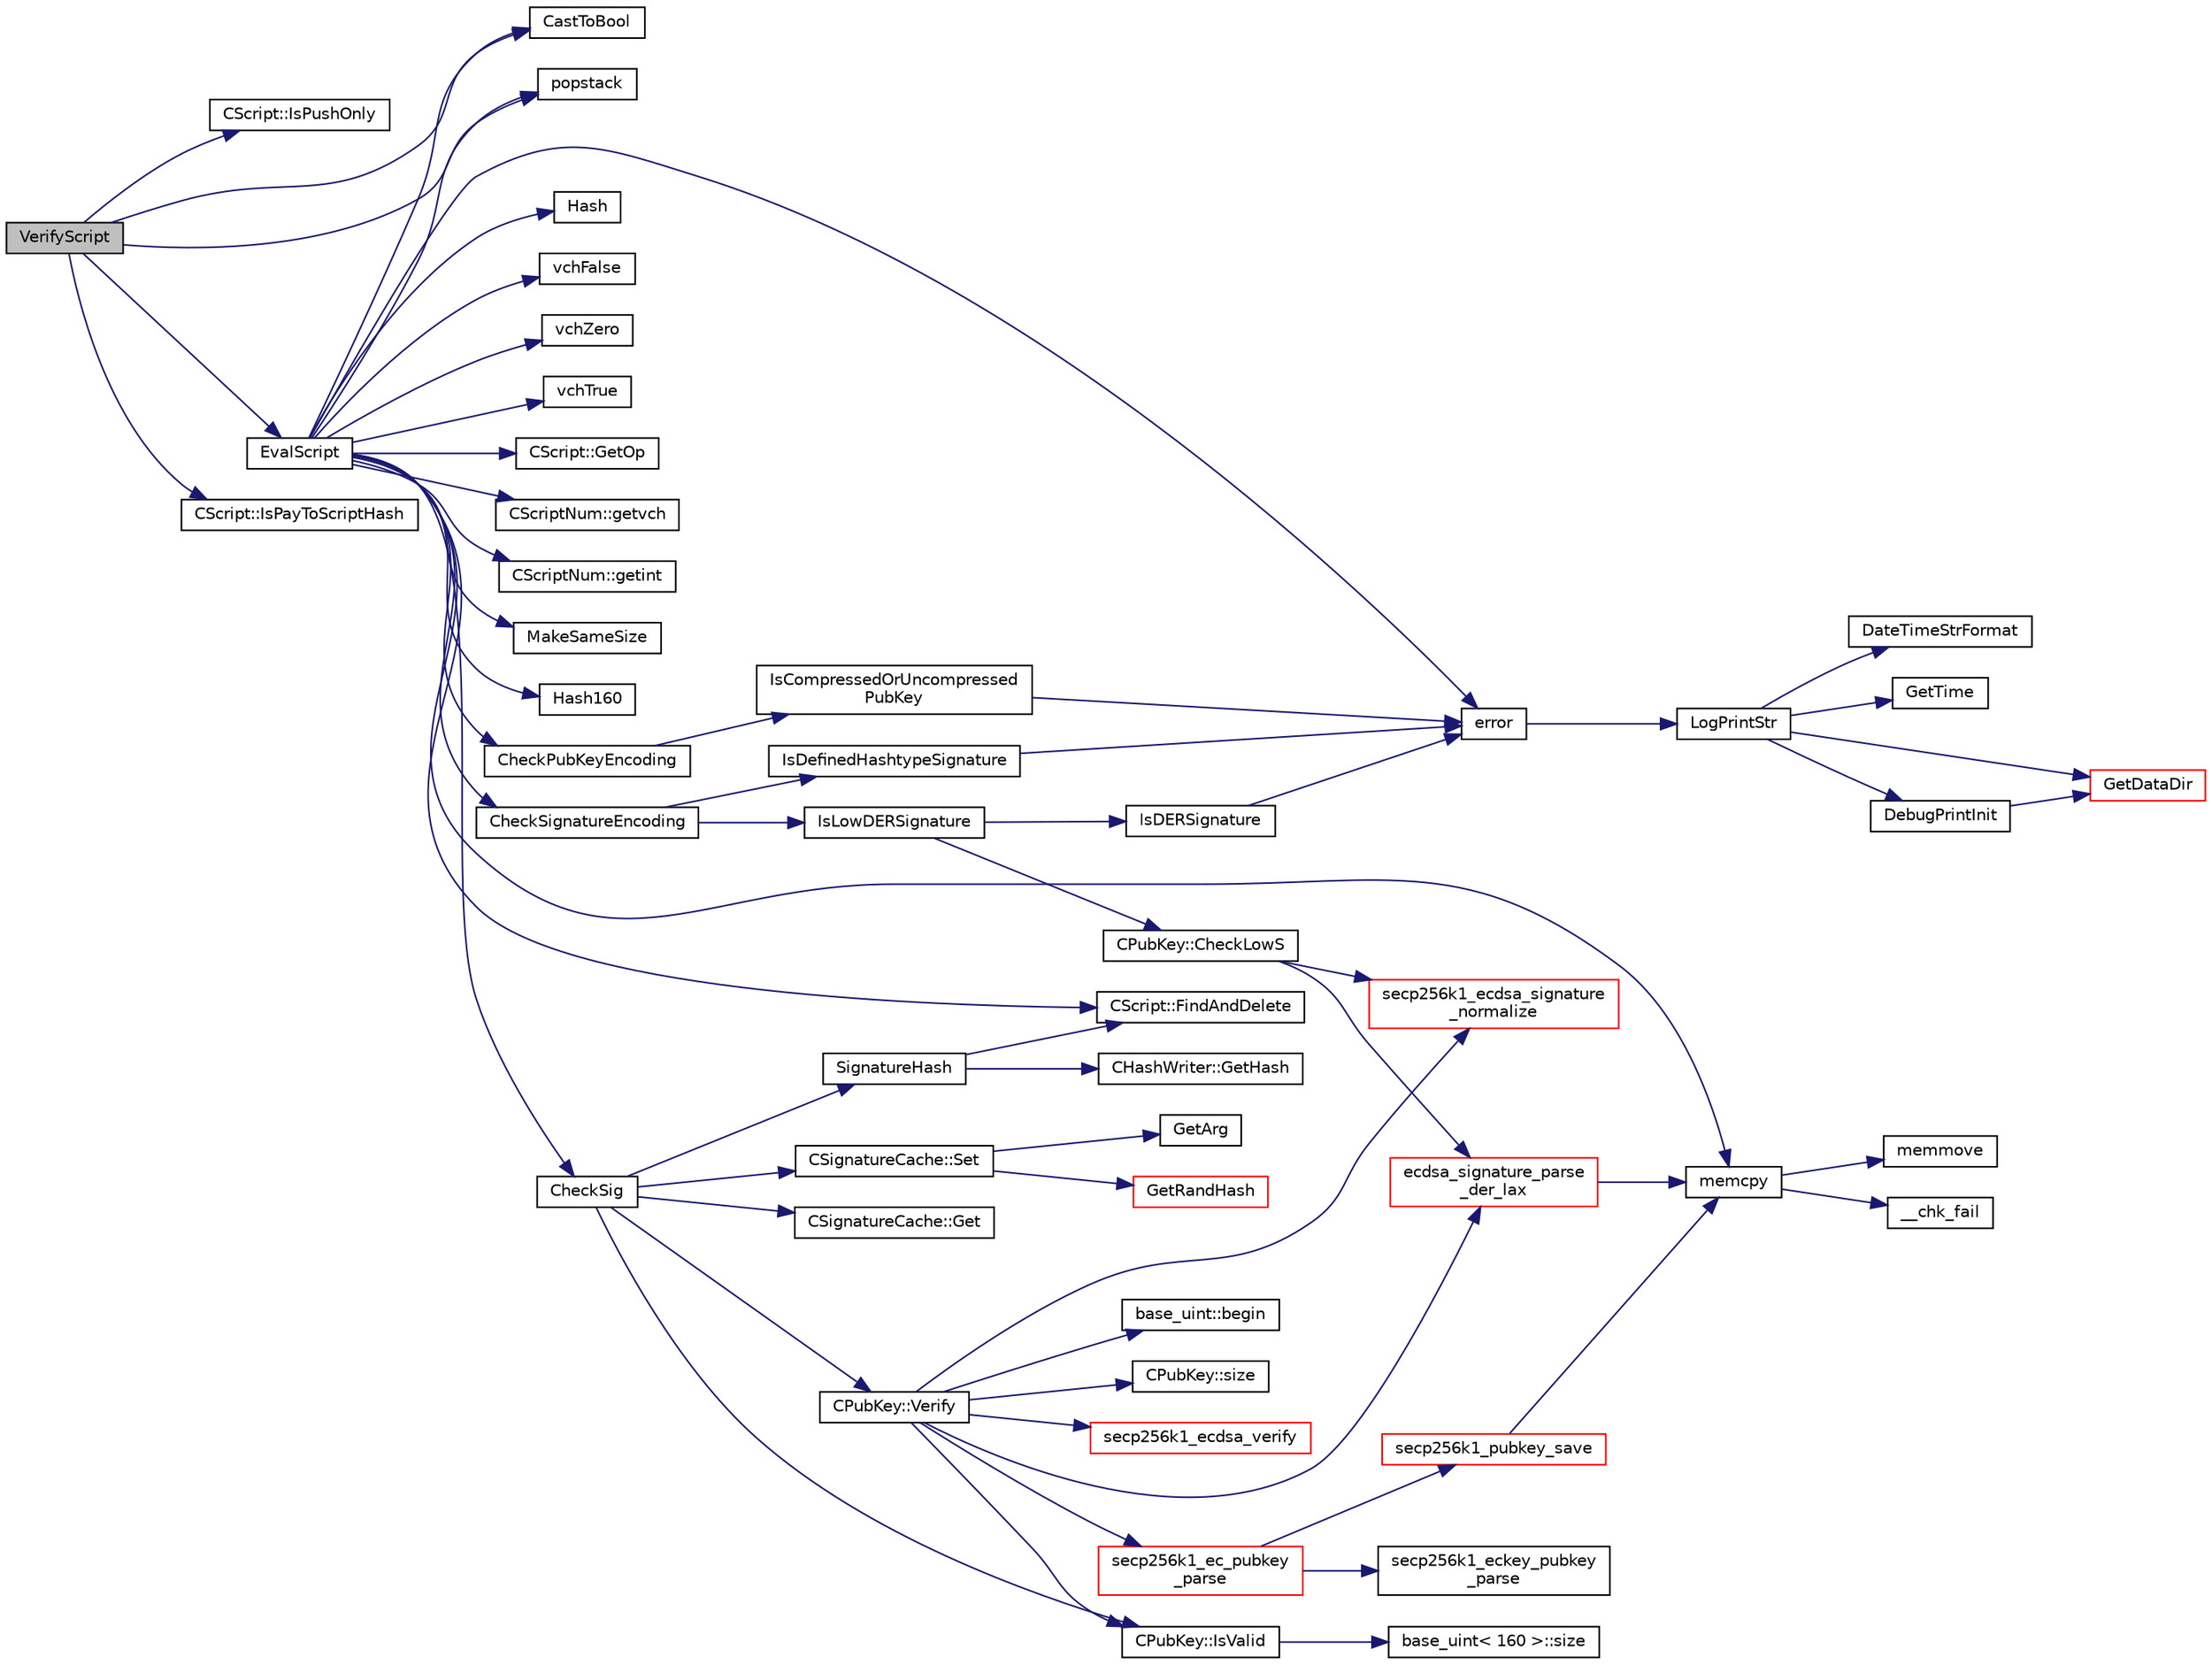 digraph "VerifyScript"
{
  edge [fontname="Helvetica",fontsize="10",labelfontname="Helvetica",labelfontsize="10"];
  node [fontname="Helvetica",fontsize="10",shape=record];
  rankdir="LR";
  Node4652 [label="VerifyScript",height=0.2,width=0.4,color="black", fillcolor="grey75", style="filled", fontcolor="black"];
  Node4652 -> Node4653 [color="midnightblue",fontsize="10",style="solid",fontname="Helvetica"];
  Node4653 [label="CScript::IsPushOnly",height=0.2,width=0.4,color="black", fillcolor="white", style="filled",URL="$d9/d4b/class_c_script.html#a804771eeafb1039672515eabbc823274"];
  Node4652 -> Node4654 [color="midnightblue",fontsize="10",style="solid",fontname="Helvetica"];
  Node4654 [label="EvalScript",height=0.2,width=0.4,color="black", fillcolor="white", style="filled",URL="$dd/d0f/script_8cpp.html#a06faacc17cea79366513c22361475a5a"];
  Node4654 -> Node4655 [color="midnightblue",fontsize="10",style="solid",fontname="Helvetica"];
  Node4655 [label="vchFalse",height=0.2,width=0.4,color="black", fillcolor="white", style="filled",URL="$dd/d0f/script_8cpp.html#a6a72ce5c3d29330e70b69f5964aef752"];
  Node4654 -> Node4656 [color="midnightblue",fontsize="10",style="solid",fontname="Helvetica"];
  Node4656 [label="vchZero",height=0.2,width=0.4,color="black", fillcolor="white", style="filled",URL="$dd/d0f/script_8cpp.html#a53582f03e92e860d973791d31b683cbe"];
  Node4654 -> Node4657 [color="midnightblue",fontsize="10",style="solid",fontname="Helvetica"];
  Node4657 [label="vchTrue",height=0.2,width=0.4,color="black", fillcolor="white", style="filled",URL="$dd/d0f/script_8cpp.html#a498c11ff9400e1e200522482a60114b9"];
  Node4654 -> Node4658 [color="midnightblue",fontsize="10",style="solid",fontname="Helvetica"];
  Node4658 [label="CScript::GetOp",height=0.2,width=0.4,color="black", fillcolor="white", style="filled",URL="$d9/d4b/class_c_script.html#a94635ed93d8d244ec3acfa83f9ecfe5f"];
  Node4654 -> Node4659 [color="midnightblue",fontsize="10",style="solid",fontname="Helvetica"];
  Node4659 [label="CScriptNum::getvch",height=0.2,width=0.4,color="black", fillcolor="white", style="filled",URL="$d8/d95/class_c_script_num.html#af1684eeaa754266aa5bd4fc5f14c6991"];
  Node4654 -> Node4660 [color="midnightblue",fontsize="10",style="solid",fontname="Helvetica"];
  Node4660 [label="CastToBool",height=0.2,width=0.4,color="black", fillcolor="white", style="filled",URL="$dd/d0f/script_8cpp.html#a43bc2157638b796f2e3144963e00db34"];
  Node4654 -> Node4661 [color="midnightblue",fontsize="10",style="solid",fontname="Helvetica"];
  Node4661 [label="popstack",height=0.2,width=0.4,color="black", fillcolor="white", style="filled",URL="$dd/d0f/script_8cpp.html#a8a6c5e60bc410bea032ace92ff6461ee"];
  Node4654 -> Node4662 [color="midnightblue",fontsize="10",style="solid",fontname="Helvetica"];
  Node4662 [label="CScriptNum::getint",height=0.2,width=0.4,color="black", fillcolor="white", style="filled",URL="$d8/d95/class_c_script_num.html#ae205465ff5e3cfef3f2f6d29d3ee250d"];
  Node4654 -> Node4663 [color="midnightblue",fontsize="10",style="solid",fontname="Helvetica"];
  Node4663 [label="MakeSameSize",height=0.2,width=0.4,color="black", fillcolor="white", style="filled",URL="$dd/d0f/script_8cpp.html#aaf7ccd43a5a96642e2eea2f42333ea72"];
  Node4654 -> Node4664 [color="midnightblue",fontsize="10",style="solid",fontname="Helvetica"];
  Node4664 [label="Hash160",height=0.2,width=0.4,color="black", fillcolor="white", style="filled",URL="$db/dfb/hash_8h.html#a4490f70ddae16e9e48460a0416a48a6b"];
  Node4654 -> Node4665 [color="midnightblue",fontsize="10",style="solid",fontname="Helvetica"];
  Node4665 [label="memcpy",height=0.2,width=0.4,color="black", fillcolor="white", style="filled",URL="$d5/d9f/glibc__compat_8cpp.html#a0f46826ab0466591e136db24394923cf"];
  Node4665 -> Node4666 [color="midnightblue",fontsize="10",style="solid",fontname="Helvetica"];
  Node4666 [label="memmove",height=0.2,width=0.4,color="black", fillcolor="white", style="filled",URL="$d5/d9f/glibc__compat_8cpp.html#a9778d49e9029dd75bc53ecbbf9f5e9a1"];
  Node4665 -> Node4667 [color="midnightblue",fontsize="10",style="solid",fontname="Helvetica"];
  Node4667 [label="__chk_fail",height=0.2,width=0.4,color="black", fillcolor="white", style="filled",URL="$d5/d9f/glibc__compat_8cpp.html#a424ac71631da5ada2976630ff67051d1"];
  Node4654 -> Node4668 [color="midnightblue",fontsize="10",style="solid",fontname="Helvetica"];
  Node4668 [label="Hash",height=0.2,width=0.4,color="black", fillcolor="white", style="filled",URL="$db/dfb/hash_8h.html#ab3f6c437460137530d86e09c2c102e99"];
  Node4654 -> Node4669 [color="midnightblue",fontsize="10",style="solid",fontname="Helvetica"];
  Node4669 [label="CScript::FindAndDelete",height=0.2,width=0.4,color="black", fillcolor="white", style="filled",URL="$d9/d4b/class_c_script.html#aad6e9f84fe8aa2d27a979f1bc2732463"];
  Node4654 -> Node4670 [color="midnightblue",fontsize="10",style="solid",fontname="Helvetica"];
  Node4670 [label="CheckSignatureEncoding",height=0.2,width=0.4,color="black", fillcolor="white", style="filled",URL="$dd/d0f/script_8cpp.html#a12d14b6b219e70fe8e9a34cf6ea29c7c"];
  Node4670 -> Node4671 [color="midnightblue",fontsize="10",style="solid",fontname="Helvetica"];
  Node4671 [label="IsLowDERSignature",height=0.2,width=0.4,color="black", fillcolor="white", style="filled",URL="$dd/d0f/script_8cpp.html#a0fd00c3aff80aafc124933b1c789c660"];
  Node4671 -> Node4672 [color="midnightblue",fontsize="10",style="solid",fontname="Helvetica"];
  Node4672 [label="IsDERSignature",height=0.2,width=0.4,color="black", fillcolor="white", style="filled",URL="$dd/d0f/script_8cpp.html#a085cff21cf73b4aa50c6fc5a0082ad85"];
  Node4672 -> Node4673 [color="midnightblue",fontsize="10",style="solid",fontname="Helvetica"];
  Node4673 [label="error",height=0.2,width=0.4,color="black", fillcolor="white", style="filled",URL="$d8/d3c/util_8h.html#af8985880cf4ef26df0a5aa2ffcb76662"];
  Node4673 -> Node4674 [color="midnightblue",fontsize="10",style="solid",fontname="Helvetica"];
  Node4674 [label="LogPrintStr",height=0.2,width=0.4,color="black", fillcolor="white", style="filled",URL="$d8/d3c/util_8h.html#afd4c3002b2797c0560adddb6af3ca1da"];
  Node4674 -> Node4675 [color="midnightblue",fontsize="10",style="solid",fontname="Helvetica"];
  Node4675 [label="DebugPrintInit",height=0.2,width=0.4,color="black", fillcolor="white", style="filled",URL="$df/d2d/util_8cpp.html#a751ff5f21d880737811136b5e0bcea12"];
  Node4675 -> Node4676 [color="midnightblue",fontsize="10",style="solid",fontname="Helvetica"];
  Node4676 [label="GetDataDir",height=0.2,width=0.4,color="red", fillcolor="white", style="filled",URL="$df/d2d/util_8cpp.html#ab83866a054745d4b30a3948a1b44beba"];
  Node4674 -> Node4676 [color="midnightblue",fontsize="10",style="solid",fontname="Helvetica"];
  Node4674 -> Node4681 [color="midnightblue",fontsize="10",style="solid",fontname="Helvetica"];
  Node4681 [label="DateTimeStrFormat",height=0.2,width=0.4,color="black", fillcolor="white", style="filled",URL="$df/d2d/util_8cpp.html#a749bc6776c8ec72d7c5e4dea56aee415"];
  Node4674 -> Node4682 [color="midnightblue",fontsize="10",style="solid",fontname="Helvetica"];
  Node4682 [label="GetTime",height=0.2,width=0.4,color="black", fillcolor="white", style="filled",URL="$df/d2d/util_8cpp.html#a46fac5fba8ba905b5f9acb364f5d8c6f"];
  Node4671 -> Node4683 [color="midnightblue",fontsize="10",style="solid",fontname="Helvetica"];
  Node4683 [label="CPubKey::CheckLowS",height=0.2,width=0.4,color="black", fillcolor="white", style="filled",URL="$da/d4e/class_c_pub_key.html#a4ada230ef593456ef9088c28fd5ca34e",tooltip="Check whether a signature is normalized (lower-S). "];
  Node4683 -> Node4684 [color="midnightblue",fontsize="10",style="solid",fontname="Helvetica"];
  Node4684 [label="ecdsa_signature_parse\l_der_lax",height=0.2,width=0.4,color="red", fillcolor="white", style="filled",URL="$da/d8e/pubkey_8cpp.html#acd68762de13ffb2c909fcf12acfea0fd",tooltip="This function is taken from the libsecp256k1 distribution and implements DER parsing for ECDSA signat..."];
  Node4684 -> Node4665 [color="midnightblue",fontsize="10",style="solid",fontname="Helvetica"];
  Node4683 -> Node4689 [color="midnightblue",fontsize="10",style="solid",fontname="Helvetica"];
  Node4689 [label="secp256k1_ecdsa_signature\l_normalize",height=0.2,width=0.4,color="red", fillcolor="white", style="filled",URL="$d7/dd3/secp256k1_8h.html#a93ec36a19229f08acc5ff1ca613ab3a1",tooltip="Convert a signature to a normalized lower-S form. "];
  Node4670 -> Node4693 [color="midnightblue",fontsize="10",style="solid",fontname="Helvetica"];
  Node4693 [label="IsDefinedHashtypeSignature",height=0.2,width=0.4,color="black", fillcolor="white", style="filled",URL="$dd/d0f/script_8cpp.html#a10b82cfa960aba7c714878a6c5ba6424"];
  Node4693 -> Node4673 [color="midnightblue",fontsize="10",style="solid",fontname="Helvetica"];
  Node4654 -> Node4694 [color="midnightblue",fontsize="10",style="solid",fontname="Helvetica"];
  Node4694 [label="CheckPubKeyEncoding",height=0.2,width=0.4,color="black", fillcolor="white", style="filled",URL="$dd/d0f/script_8cpp.html#aec208a0fbaa42e181985417445545e4d"];
  Node4694 -> Node4695 [color="midnightblue",fontsize="10",style="solid",fontname="Helvetica"];
  Node4695 [label="IsCompressedOrUncompressed\lPubKey",height=0.2,width=0.4,color="black", fillcolor="white", style="filled",URL="$dd/d0f/script_8cpp.html#a911a8699bdb4314ccba8553ba3522d23"];
  Node4695 -> Node4673 [color="midnightblue",fontsize="10",style="solid",fontname="Helvetica"];
  Node4654 -> Node4696 [color="midnightblue",fontsize="10",style="solid",fontname="Helvetica"];
  Node4696 [label="CheckSig",height=0.2,width=0.4,color="black", fillcolor="white", style="filled",URL="$dd/d0f/script_8cpp.html#af1a7eb0123f11ad1154249f4a4c1a9d1"];
  Node4696 -> Node4697 [color="midnightblue",fontsize="10",style="solid",fontname="Helvetica"];
  Node4697 [label="CPubKey::IsValid",height=0.2,width=0.4,color="black", fillcolor="white", style="filled",URL="$da/d4e/class_c_pub_key.html#a4fa94293cf8577fd039b9a133f6c7f30"];
  Node4697 -> Node4698 [color="midnightblue",fontsize="10",style="solid",fontname="Helvetica"];
  Node4698 [label="base_uint\< 160 \>::size",height=0.2,width=0.4,color="black", fillcolor="white", style="filled",URL="$da/df7/classbase__uint.html#a1f49b034e686269601ea89b0319b8004"];
  Node4696 -> Node4699 [color="midnightblue",fontsize="10",style="solid",fontname="Helvetica"];
  Node4699 [label="SignatureHash",height=0.2,width=0.4,color="black", fillcolor="white", style="filled",URL="$dd/d0f/script_8cpp.html#a4086161bb714485e7e3662d9b0ceed7d"];
  Node4699 -> Node4669 [color="midnightblue",fontsize="10",style="solid",fontname="Helvetica"];
  Node4699 -> Node4700 [color="midnightblue",fontsize="10",style="solid",fontname="Helvetica"];
  Node4700 [label="CHashWriter::GetHash",height=0.2,width=0.4,color="black", fillcolor="white", style="filled",URL="$d2/def/class_c_hash_writer.html#ae94a937211502eabf19477630090093a"];
  Node4696 -> Node4701 [color="midnightblue",fontsize="10",style="solid",fontname="Helvetica"];
  Node4701 [label="CSignatureCache::Get",height=0.2,width=0.4,color="black", fillcolor="white", style="filled",URL="$df/d87/class_c_signature_cache.html#a9c1dbf6b015d35145f058ace43eac107"];
  Node4696 -> Node4702 [color="midnightblue",fontsize="10",style="solid",fontname="Helvetica"];
  Node4702 [label="CPubKey::Verify",height=0.2,width=0.4,color="black", fillcolor="white", style="filled",URL="$da/d4e/class_c_pub_key.html#a5b3fef213b227394ca9d0a1e3baa957e"];
  Node4702 -> Node4697 [color="midnightblue",fontsize="10",style="solid",fontname="Helvetica"];
  Node4702 -> Node4703 [color="midnightblue",fontsize="10",style="solid",fontname="Helvetica"];
  Node4703 [label="secp256k1_ec_pubkey\l_parse",height=0.2,width=0.4,color="red", fillcolor="white", style="filled",URL="$d7/dd3/secp256k1_8h.html#a4e5dc8952c9a7e791376505ef2023ca1",tooltip="Parse a variable-length public key into the pubkey object. "];
  Node4703 -> Node4704 [color="midnightblue",fontsize="10",style="solid",fontname="Helvetica"];
  Node4704 [label="secp256k1_eckey_pubkey\l_parse",height=0.2,width=0.4,color="black", fillcolor="white", style="filled",URL="$da/dff/eckey_8h.html#ae0cdb1eef2dc770d70aac0ad50a35e9a"];
  Node4703 -> Node4705 [color="midnightblue",fontsize="10",style="solid",fontname="Helvetica"];
  Node4705 [label="secp256k1_pubkey_save",height=0.2,width=0.4,color="red", fillcolor="white", style="filled",URL="$d1/d8c/secp256k1_8c.html#aa061c9c5c861017bef990e5c4653e0f4"];
  Node4705 -> Node4665 [color="midnightblue",fontsize="10",style="solid",fontname="Helvetica"];
  Node4702 -> Node4711 [color="midnightblue",fontsize="10",style="solid",fontname="Helvetica"];
  Node4711 [label="CPubKey::size",height=0.2,width=0.4,color="black", fillcolor="white", style="filled",URL="$da/d4e/class_c_pub_key.html#a6bb28fcf0a5f799c69f5b7269363b309"];
  Node4702 -> Node4684 [color="midnightblue",fontsize="10",style="solid",fontname="Helvetica"];
  Node4702 -> Node4689 [color="midnightblue",fontsize="10",style="solid",fontname="Helvetica"];
  Node4702 -> Node4712 [color="midnightblue",fontsize="10",style="solid",fontname="Helvetica"];
  Node4712 [label="secp256k1_ecdsa_verify",height=0.2,width=0.4,color="red", fillcolor="white", style="filled",URL="$d7/dd3/secp256k1_8h.html#a41065390f9039c4140ec04999724987d",tooltip="Verify an ECDSA signature. "];
  Node4702 -> Node4720 [color="midnightblue",fontsize="10",style="solid",fontname="Helvetica"];
  Node4720 [label="base_uint::begin",height=0.2,width=0.4,color="black", fillcolor="white", style="filled",URL="$da/df7/classbase__uint.html#aaa32054bf4e8fbb31d54a75f6065174d"];
  Node4696 -> Node4721 [color="midnightblue",fontsize="10",style="solid",fontname="Helvetica"];
  Node4721 [label="CSignatureCache::Set",height=0.2,width=0.4,color="black", fillcolor="white", style="filled",URL="$df/d87/class_c_signature_cache.html#ac2e63052c7b13f73fa0f6f4624e29c07"];
  Node4721 -> Node4722 [color="midnightblue",fontsize="10",style="solid",fontname="Helvetica"];
  Node4722 [label="GetArg",height=0.2,width=0.4,color="black", fillcolor="white", style="filled",URL="$df/d2d/util_8cpp.html#a24f685720bf40370e5bd2a192ad50cd8",tooltip="Return string argument or default value. "];
  Node4721 -> Node4723 [color="midnightblue",fontsize="10",style="solid",fontname="Helvetica"];
  Node4723 [label="GetRandHash",height=0.2,width=0.4,color="red", fillcolor="white", style="filled",URL="$df/d2d/util_8cpp.html#af3aedae75efabb170337a497457f7ecf"];
  Node4654 -> Node4673 [color="midnightblue",fontsize="10",style="solid",fontname="Helvetica"];
  Node4652 -> Node4660 [color="midnightblue",fontsize="10",style="solid",fontname="Helvetica"];
  Node4652 -> Node4727 [color="midnightblue",fontsize="10",style="solid",fontname="Helvetica"];
  Node4727 [label="CScript::IsPayToScriptHash",height=0.2,width=0.4,color="black", fillcolor="white", style="filled",URL="$d9/d4b/class_c_script.html#a0c3729c606d318923dc06f95d85a0971"];
  Node4652 -> Node4661 [color="midnightblue",fontsize="10",style="solid",fontname="Helvetica"];
}
